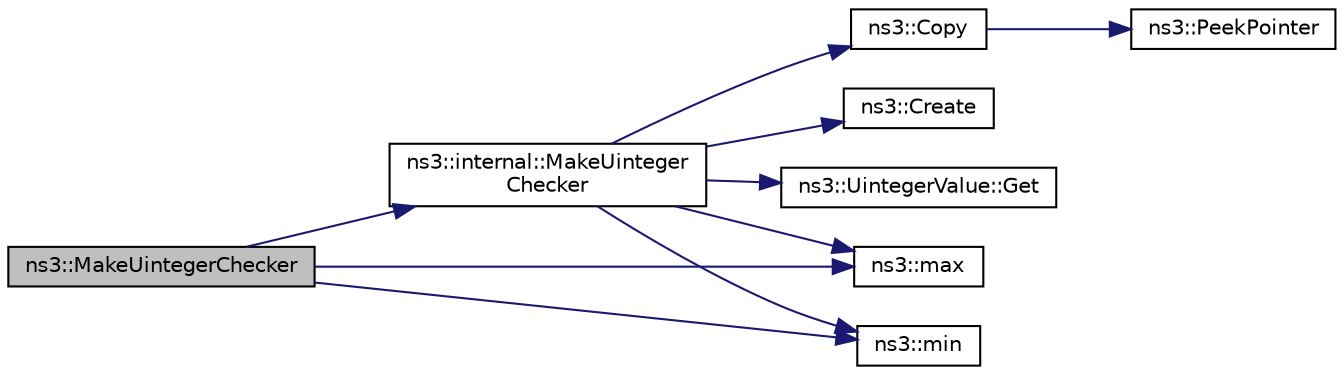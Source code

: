 digraph "ns3::MakeUintegerChecker"
{
 // LATEX_PDF_SIZE
  edge [fontname="Helvetica",fontsize="10",labelfontname="Helvetica",labelfontsize="10"];
  node [fontname="Helvetica",fontsize="10",shape=record];
  rankdir="LR";
  Node1 [label="ns3::MakeUintegerChecker",height=0.2,width=0.4,color="black", fillcolor="grey75", style="filled", fontcolor="black",tooltip="Make a checker with a minimum and a maximum value."];
  Node1 -> Node2 [color="midnightblue",fontsize="10",style="solid",fontname="Helvetica"];
  Node2 [label="ns3::internal::MakeUinteger\lChecker",height=0.2,width=0.4,color="black", fillcolor="white", style="filled",URL="$group__attribute___uinteger.html#ga4b15bd1dbc7f165db34704f333c6b005",tooltip="Make an Uinteger attribute checker with embedded numeric type name."];
  Node2 -> Node3 [color="midnightblue",fontsize="10",style="solid",fontname="Helvetica"];
  Node3 [label="ns3::Copy",height=0.2,width=0.4,color="black", fillcolor="white", style="filled",URL="$namespacens3.html#a952d99f6d759fee74dda19f308451bc1",tooltip="Return a deep copy of a Ptr."];
  Node3 -> Node4 [color="midnightblue",fontsize="10",style="solid",fontname="Helvetica"];
  Node4 [label="ns3::PeekPointer",height=0.2,width=0.4,color="black", fillcolor="white", style="filled",URL="$namespacens3.html#af2a7557fe9afdd98d8f6f8f6e412cf5a",tooltip=" "];
  Node2 -> Node5 [color="midnightblue",fontsize="10",style="solid",fontname="Helvetica"];
  Node5 [label="ns3::Create",height=0.2,width=0.4,color="black", fillcolor="white", style="filled",URL="$group__ptr.html#ga086d8d4a76485a155f0408b85dcebede",tooltip="Create class instances by constructors with varying numbers of arguments and return them by Ptr."];
  Node2 -> Node6 [color="midnightblue",fontsize="10",style="solid",fontname="Helvetica"];
  Node6 [label="ns3::UintegerValue::Get",height=0.2,width=0.4,color="black", fillcolor="white", style="filled",URL="$classns3_1_1_uinteger_value.html#a82f7ad2ff90cfebf9f6292bb6ace0a05",tooltip=" "];
  Node2 -> Node7 [color="midnightblue",fontsize="10",style="solid",fontname="Helvetica"];
  Node7 [label="ns3::max",height=0.2,width=0.4,color="black", fillcolor="white", style="filled",URL="$namespacens3.html#a548291fa9e4e7d6a57814dfcbbebce9b",tooltip=" "];
  Node2 -> Node8 [color="midnightblue",fontsize="10",style="solid",fontname="Helvetica"];
  Node8 [label="ns3::min",height=0.2,width=0.4,color="black", fillcolor="white", style="filled",URL="$namespacens3.html#a66840605409c3caeff0d2a728b68dc6d",tooltip=" "];
  Node1 -> Node7 [color="midnightblue",fontsize="10",style="solid",fontname="Helvetica"];
  Node1 -> Node8 [color="midnightblue",fontsize="10",style="solid",fontname="Helvetica"];
}
